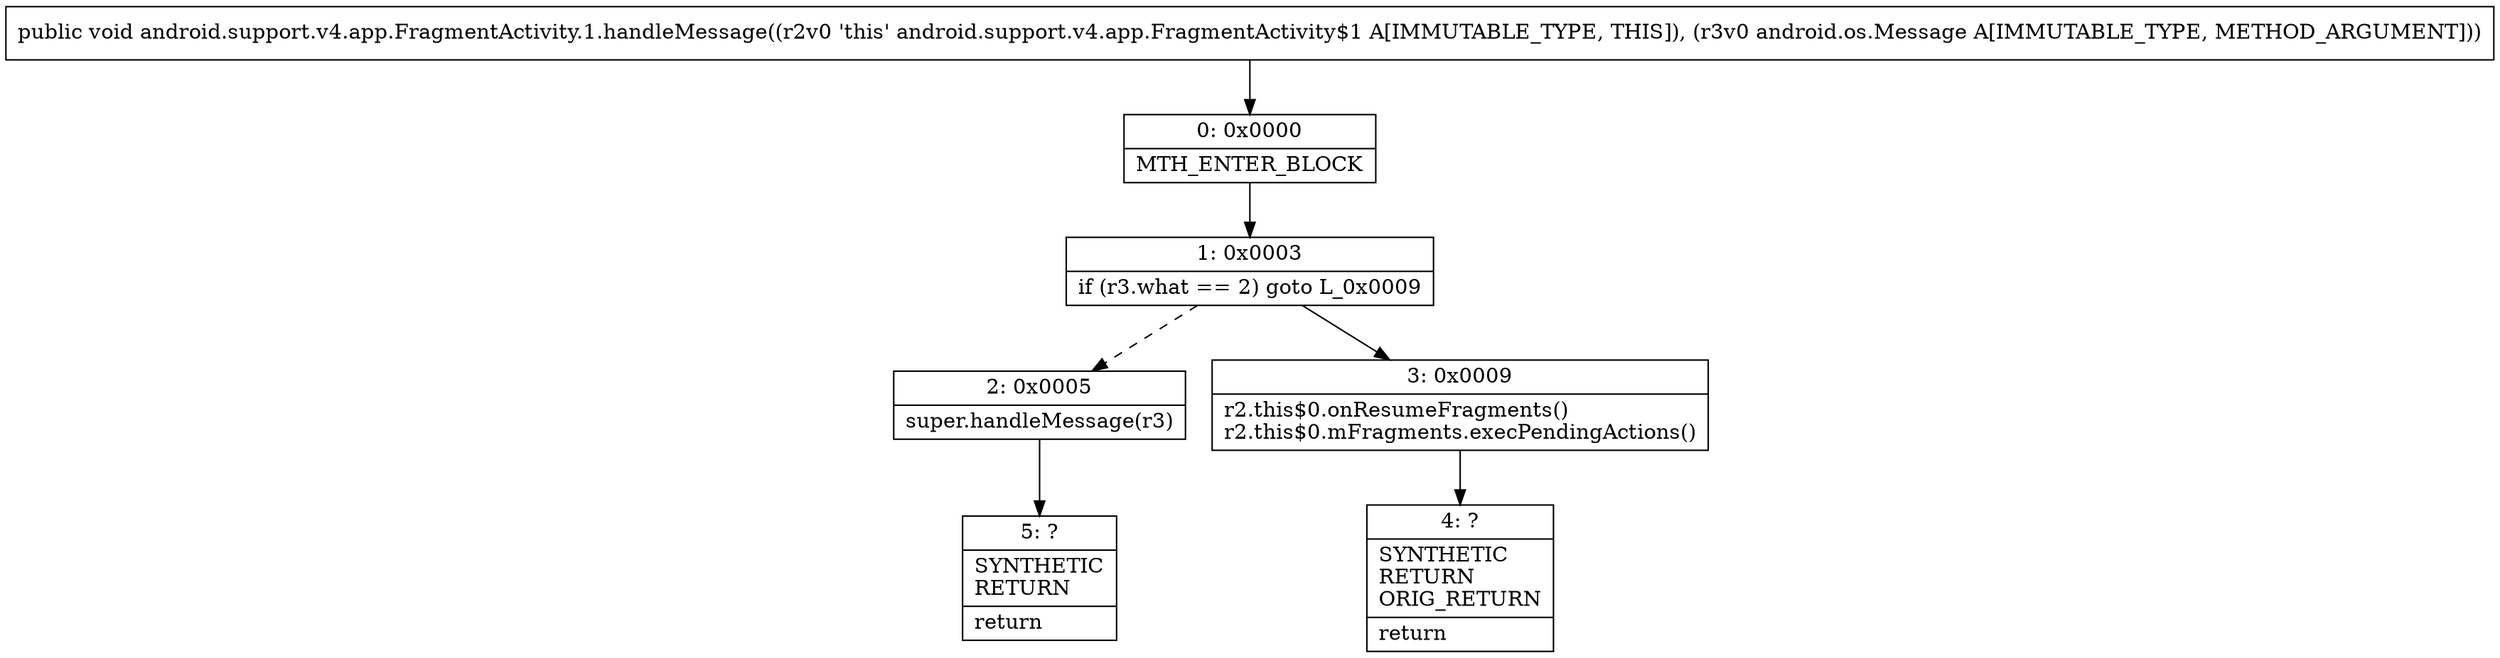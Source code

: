 digraph "CFG forandroid.support.v4.app.FragmentActivity.1.handleMessage(Landroid\/os\/Message;)V" {
Node_0 [shape=record,label="{0\:\ 0x0000|MTH_ENTER_BLOCK\l}"];
Node_1 [shape=record,label="{1\:\ 0x0003|if (r3.what == 2) goto L_0x0009\l}"];
Node_2 [shape=record,label="{2\:\ 0x0005|super.handleMessage(r3)\l}"];
Node_3 [shape=record,label="{3\:\ 0x0009|r2.this$0.onResumeFragments()\lr2.this$0.mFragments.execPendingActions()\l}"];
Node_4 [shape=record,label="{4\:\ ?|SYNTHETIC\lRETURN\lORIG_RETURN\l|return\l}"];
Node_5 [shape=record,label="{5\:\ ?|SYNTHETIC\lRETURN\l|return\l}"];
MethodNode[shape=record,label="{public void android.support.v4.app.FragmentActivity.1.handleMessage((r2v0 'this' android.support.v4.app.FragmentActivity$1 A[IMMUTABLE_TYPE, THIS]), (r3v0 android.os.Message A[IMMUTABLE_TYPE, METHOD_ARGUMENT])) }"];
MethodNode -> Node_0;
Node_0 -> Node_1;
Node_1 -> Node_2[style=dashed];
Node_1 -> Node_3;
Node_2 -> Node_5;
Node_3 -> Node_4;
}

